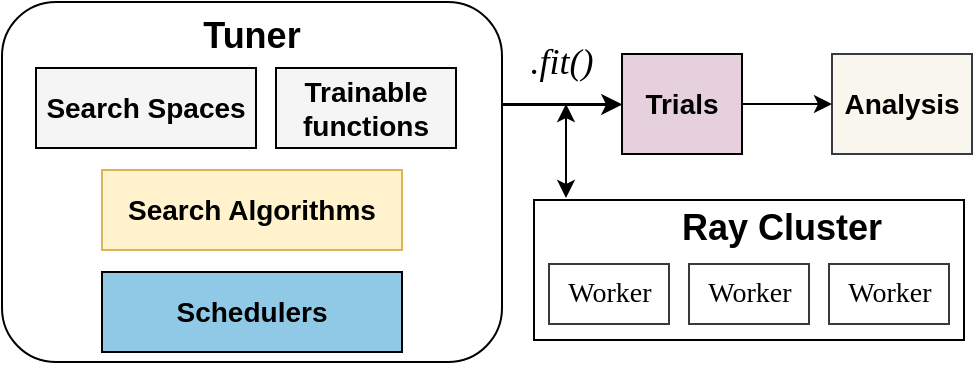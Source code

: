 <mxfile version="26.0.6">
  <diagram name="第 1 页" id="h8rwq9ufL6PdJ1_a1v9s">
    <mxGraphModel dx="889" dy="319" grid="1" gridSize="10" guides="1" tooltips="1" connect="1" arrows="1" fold="1" page="1" pageScale="1" pageWidth="827" pageHeight="1169" math="0" shadow="0">
      <root>
        <mxCell id="0" />
        <mxCell id="1" parent="0" />
        <mxCell id="TgKUCdB6j5SSfg02TZcx-23" value="" style="rounded=0;whiteSpace=wrap;html=1;fillColor=none;" parent="1" vertex="1">
          <mxGeometry x="371" y="458" width="215" height="70" as="geometry" />
        </mxCell>
        <mxCell id="TgKUCdB6j5SSfg02TZcx-2" value="" style="rounded=1;whiteSpace=wrap;html=1;fillColor=none;" parent="1" vertex="1">
          <mxGeometry x="105" y="359" width="250" height="180" as="geometry" />
        </mxCell>
        <mxCell id="TgKUCdB6j5SSfg02TZcx-3" value="&lt;span style=&quot;font-size: 18px;&quot;&gt;&lt;b&gt;Ray Cluster&lt;/b&gt;&lt;/span&gt;" style="text;html=1;strokeColor=none;fillColor=none;align=center;verticalAlign=middle;whiteSpace=wrap;rounded=0;" parent="1" vertex="1">
          <mxGeometry x="438.5" y="457" width="111.5" height="30" as="geometry" />
        </mxCell>
        <mxCell id="TgKUCdB6j5SSfg02TZcx-4" value="&lt;font&gt;&lt;span style=&quot;font-style: normal; font-size: 14px;&quot;&gt;&lt;b&gt;Search Spaces&lt;br&gt;&lt;/b&gt;&lt;/span&gt;&lt;/font&gt;" style="rounded=0;whiteSpace=wrap;html=1;fillColor=#F5F5F5;fontFamily=Helvetica;fontStyle=2" parent="1" vertex="1">
          <mxGeometry x="122" y="392" width="110" height="40" as="geometry" />
        </mxCell>
        <mxCell id="TgKUCdB6j5SSfg02TZcx-5" value="&lt;span style=&quot;font-size: 14px; font-style: normal;&quot;&gt;&lt;font face=&quot;Helvetica&quot;&gt;&lt;b&gt;Search Algorithms&lt;br&gt;&lt;/b&gt;&lt;/font&gt;&lt;/span&gt;" style="rounded=0;whiteSpace=wrap;html=1;fillColor=#fff2cc;fontFamily=Garamond;fontStyle=2;strokeColor=#d6b656;" parent="1" vertex="1">
          <mxGeometry x="155" y="443" width="150" height="40" as="geometry" />
        </mxCell>
        <mxCell id="TgKUCdB6j5SSfg02TZcx-7" value="&lt;span style=&quot;font-size: 14px;&quot;&gt;&lt;span style=&quot;font-style: normal;&quot;&gt;&lt;font face=&quot;Helvetica&quot;&gt;&lt;b&gt;Schedulers&lt;/b&gt;&lt;/font&gt;&lt;/span&gt;&lt;br&gt;&lt;/span&gt;" style="rounded=0;whiteSpace=wrap;html=1;fillColor=#90C9E6;fontFamily=Garamond;fontStyle=2" parent="1" vertex="1">
          <mxGeometry x="155" y="494" width="150" height="40" as="geometry" />
        </mxCell>
        <mxCell id="TgKUCdB6j5SSfg02TZcx-8" value="&lt;b style=&quot;border-color: var(--border-color); font-size: 14px;&quot;&gt;Trials&lt;/b&gt;" style="rounded=0;whiteSpace=wrap;html=1;fillColor=#E6D0DE;" parent="1" vertex="1">
          <mxGeometry x="415" y="385" width="60" height="50" as="geometry" />
        </mxCell>
        <mxCell id="TgKUCdB6j5SSfg02TZcx-9" value="" style="endArrow=classic;html=1;rounded=0;exitX=1;exitY=0.5;exitDx=0;exitDy=0;entryX=0;entryY=0.5;entryDx=0;entryDy=0;entryPerimeter=0;strokeWidth=1.5;" parent="1" target="TgKUCdB6j5SSfg02TZcx-8" edge="1">
          <mxGeometry width="50" height="50" relative="1" as="geometry">
            <mxPoint x="355" y="410" as="sourcePoint" />
            <mxPoint x="490" y="241" as="targetPoint" />
          </mxGeometry>
        </mxCell>
        <mxCell id="TgKUCdB6j5SSfg02TZcx-10" value="&lt;font face=&quot;Garamond&quot; style=&quot;font-size: 18px;&quot;&gt;&lt;i&gt;.fit()&lt;/i&gt;&lt;/font&gt;" style="text;html=1;strokeColor=none;fillColor=none;align=center;verticalAlign=middle;whiteSpace=wrap;rounded=0;strokeWidth=1.5;" parent="1" vertex="1">
          <mxGeometry x="355" y="374" width="60" height="30" as="geometry" />
        </mxCell>
        <mxCell id="TgKUCdB6j5SSfg02TZcx-11" value="&lt;b style=&quot;font-size: 14px;&quot;&gt;&lt;br&gt;&lt;/b&gt;" style="text;html=1;strokeColor=none;fillColor=none;align=center;verticalAlign=middle;whiteSpace=wrap;rounded=0;fontSize=18;" parent="1" vertex="1">
          <mxGeometry x="530" y="410" width="60" height="30" as="geometry" />
        </mxCell>
        <mxCell id="TgKUCdB6j5SSfg02TZcx-15" value="&lt;font face=&quot;Helvetica&quot;&gt;&lt;span style=&quot;font-style: normal; font-size: 14px;&quot;&gt;&lt;b&gt;Trainable functions&lt;/b&gt;&lt;/span&gt;&lt;/font&gt;" style="rounded=0;whiteSpace=wrap;html=1;fillColor=#F5F5F5;fontFamily=Garamond;fontStyle=2" parent="1" vertex="1">
          <mxGeometry x="242" y="392" width="90" height="40" as="geometry" />
        </mxCell>
        <mxCell id="TgKUCdB6j5SSfg02TZcx-16" value="&lt;b style=&quot;border-color: var(--border-color); font-size: 14px;&quot;&gt;Analysis&lt;br&gt;&lt;/b&gt;" style="rounded=0;whiteSpace=wrap;html=1;fillColor=#f9f7ed;strokeColor=#36393d;" parent="1" vertex="1">
          <mxGeometry x="520" y="385" width="70" height="50" as="geometry" />
        </mxCell>
        <mxCell id="TgKUCdB6j5SSfg02TZcx-17" value="" style="endArrow=classic;html=1;rounded=0;exitX=1;exitY=0.5;exitDx=0;exitDy=0;entryX=0;entryY=0.5;entryDx=0;entryDy=0;" parent="1" source="TgKUCdB6j5SSfg02TZcx-8" target="TgKUCdB6j5SSfg02TZcx-16" edge="1">
          <mxGeometry width="50" height="50" relative="1" as="geometry">
            <mxPoint x="480" y="291" as="sourcePoint" />
            <mxPoint x="530" y="241" as="targetPoint" />
          </mxGeometry>
        </mxCell>
        <mxCell id="TgKUCdB6j5SSfg02TZcx-18" value="Worker" style="rounded=0;whiteSpace=wrap;html=1;fontSize=14;fillColor=none;strokeColor=#36393d;fontFamily=Times New Roman;" parent="1" vertex="1">
          <mxGeometry x="378.5" y="490" width="60" height="30" as="geometry" />
        </mxCell>
        <mxCell id="TgKUCdB6j5SSfg02TZcx-21" value="Worker" style="rounded=0;whiteSpace=wrap;html=1;fontSize=14;fillColor=none;strokeColor=#36393d;fontFamily=Times New Roman;" parent="1" vertex="1">
          <mxGeometry x="448.5" y="490" width="60" height="30" as="geometry" />
        </mxCell>
        <mxCell id="TgKUCdB6j5SSfg02TZcx-22" value="Worker" style="rounded=0;whiteSpace=wrap;html=1;fontSize=14;fillColor=none;strokeColor=#36393d;fontFamily=Times New Roman;" parent="1" vertex="1">
          <mxGeometry x="518.5" y="490" width="60" height="30" as="geometry" />
        </mxCell>
        <mxCell id="TgKUCdB6j5SSfg02TZcx-25" value="" style="endArrow=classic;startArrow=classic;html=1;rounded=0;" parent="1" edge="1">
          <mxGeometry width="50" height="50" relative="1" as="geometry">
            <mxPoint x="387" y="457" as="sourcePoint" />
            <mxPoint x="387" y="410" as="targetPoint" />
          </mxGeometry>
        </mxCell>
        <mxCell id="TgKUCdB6j5SSfg02TZcx-26" value="&lt;span style=&quot;font-size: 18px;&quot;&gt;&lt;b&gt;Tuner&lt;/b&gt;&lt;/span&gt;" style="text;html=1;strokeColor=none;fillColor=none;align=center;verticalAlign=middle;whiteSpace=wrap;rounded=0;" parent="1" vertex="1">
          <mxGeometry x="190" y="361" width="80" height="30" as="geometry" />
        </mxCell>
      </root>
    </mxGraphModel>
  </diagram>
</mxfile>
